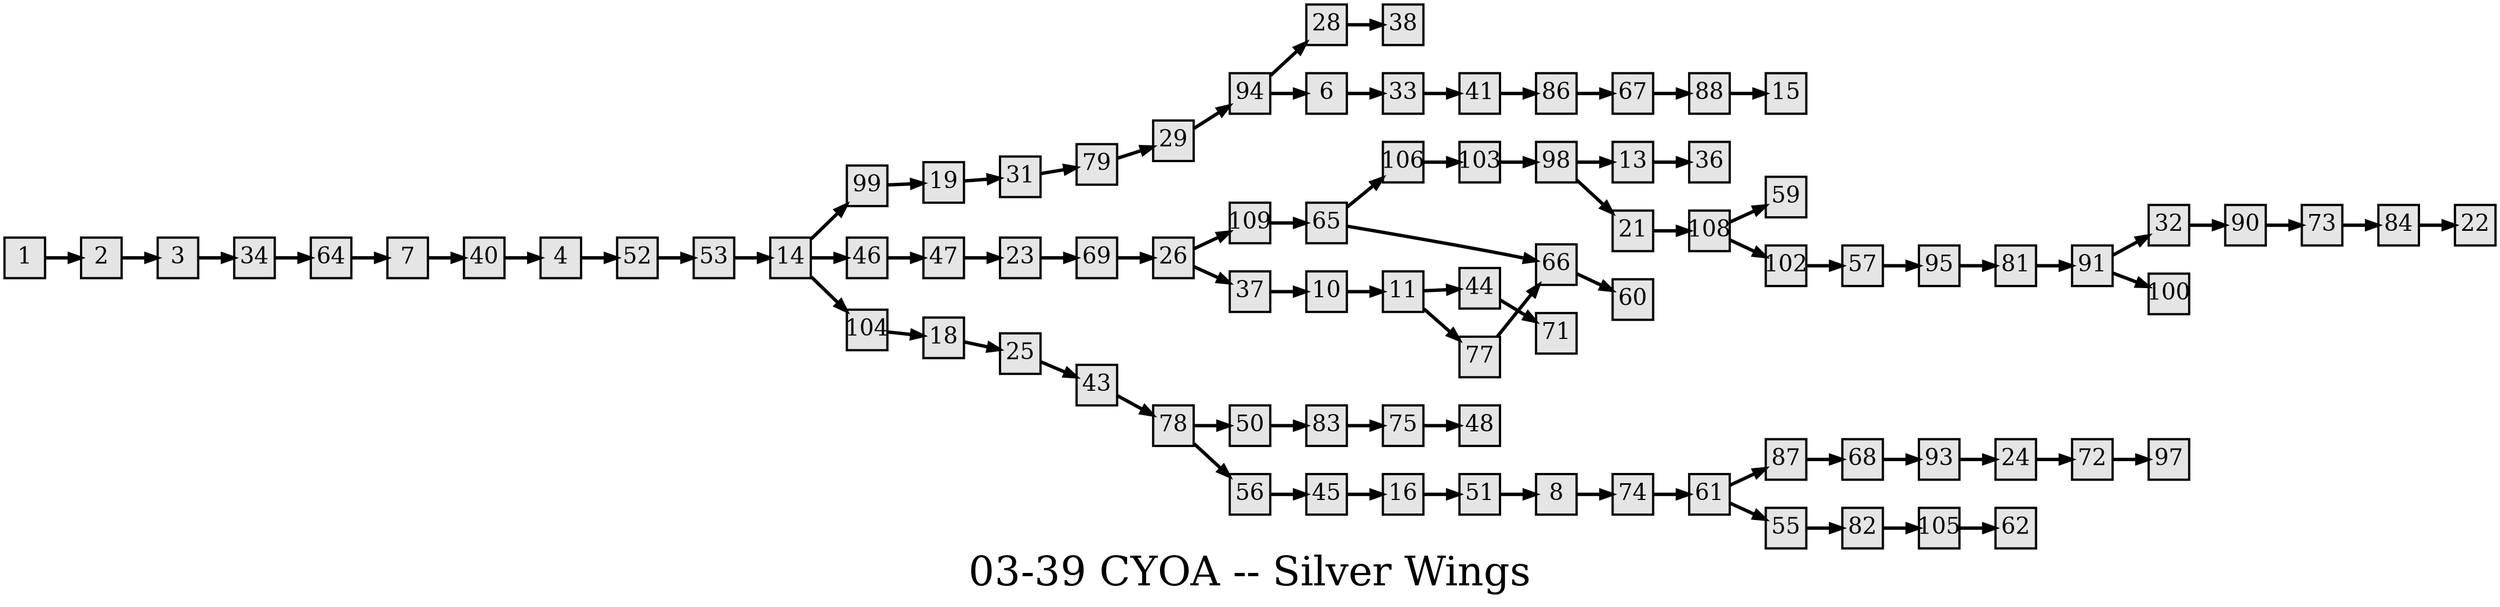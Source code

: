 digraph g{
  graph [ label="03-39 CYOA -- Silver Wings" rankdir=LR, ordering=out, fontsize=36, nodesep="0.35", ranksep="0.45"];
  node  [shape=rect, penwidth=2, fontsize=20, style=filled, fillcolor=grey90, margin="0,0", labelfloat=true, regular=true, fixedsize=true];
  edge  [labelfloat=true, penwidth=3, fontsize=12];

  1 -> 2;
  2 -> 3;
  3 -> 34;
  4 -> 52;
  6 -> 33;
  7 -> 40;
  8 -> 74;
  10 -> 11;
  11 -> 44;
  11 -> 77;
  13 -> 36;
  14 -> 99;
  14 -> 46;
  14 -> 104;
  16 -> 51;
  18 -> 25;
  19 -> 31;
  21 -> 108;
  23 -> 69;
  24 -> 72;
  25 -> 43;
  26 -> 109;
  26 -> 37;
  28 -> 38;
  29 -> 94;
  31 -> 79;
  32 -> 90;
  33 -> 41;
  34 -> 64;
  37 -> 10;
  40 -> 4;
  41 -> 86;
  43 -> 78;
  44 -> 71;
  45 -> 16;
  46 -> 47;
  47 -> 23;
  50 -> 83;
  51 -> 8;
  52 -> 53;
  53 -> 14;
  55 -> 82;
  56 -> 45;
  57 -> 95;
  61 -> 87;
  61 -> 55;
  64 -> 7;
  65 -> 106;
  65 -> 66;
  66 -> 60;
  67 -> 88;
  68 -> 93;
  69 -> 26;
  72 -> 97;
  73 -> 84;
  74 -> 61;
  75 -> 48;
  77 -> 66;
  78 -> 50;
  78 -> 56;
  79 -> 29;
  81 -> 91;
  82 -> 105;
  83 -> 75;
  84 -> 22;
  86 -> 67;
  87 -> 68;
  88 -> 15;
  90 -> 73;
  91 -> 32;
  91 -> 100;
  93 -> 24;
  94 -> 28;
  94 -> 6;
  95 -> 81;
  98 -> 13;
  98 -> 21;
  99 -> 19;
  102 -> 57;
  103 -> 98;
  104 -> 18;
  105 -> 62;
  106 -> 103;
  108 -> 59;
  108 -> 102;
  109 -> 65;
}

